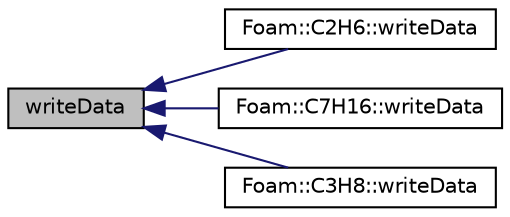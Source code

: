 digraph "writeData"
{
  bgcolor="transparent";
  edge [fontname="Helvetica",fontsize="10",labelfontname="Helvetica",labelfontsize="10"];
  node [fontname="Helvetica",fontsize="10",shape=record];
  rankdir="LR";
  Node1 [label="writeData",height=0.2,width=0.4,color="black", fillcolor="grey75", style="filled", fontcolor="black"];
  Node1 -> Node2 [dir="back",color="midnightblue",fontsize="10",style="solid",fontname="Helvetica"];
  Node2 [label="Foam::C2H6::writeData",height=0.2,width=0.4,color="black",URL="$a00173.html#a3f337a79b0eea9e1a8a6381894c6cdf9",tooltip="Write the function coefficients. "];
  Node1 -> Node3 [dir="back",color="midnightblue",fontsize="10",style="solid",fontname="Helvetica"];
  Node3 [label="Foam::C7H16::writeData",height=0.2,width=0.4,color="black",URL="$a00180.html#a3f337a79b0eea9e1a8a6381894c6cdf9",tooltip="Write the function coefficients. "];
  Node1 -> Node4 [dir="back",color="midnightblue",fontsize="10",style="solid",fontname="Helvetica"];
  Node4 [label="Foam::C3H8::writeData",height=0.2,width=0.4,color="black",URL="$a00176.html#a3f337a79b0eea9e1a8a6381894c6cdf9",tooltip="Write the function coefficients. "];
}
